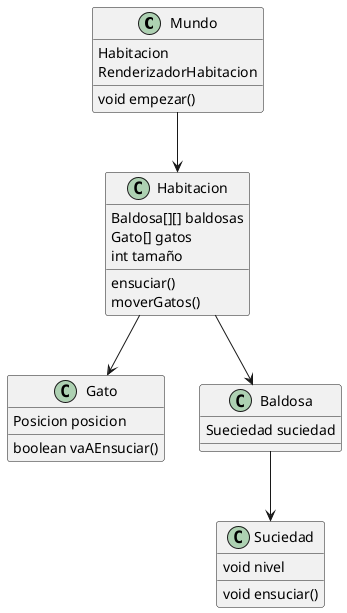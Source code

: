@startuml

class Mundo
Mundo : Habitacion
Mundo : RenderizadorHabitacion
Mundo : void empezar()

Mundo --> Habitacion

class Habitacion
Habitacion : Baldosa[][] baldosas
Habitacion : Gato[] gatos
Habitacion : int tamaño
Habitacion : ensuciar()
Habitacion : moverGatos()

Habitacion --> Gato
Habitacion --> Baldosa

class Baldosa
Baldosa : Sueciedad suciedad
Baldosa --> Suciedad

class Suciedad
Suciedad : void nivel
Suciedad : void ensuciar()

class Gato
Gato : Posicion posicion
Gato : boolean vaAEnsuciar()

@enduml
